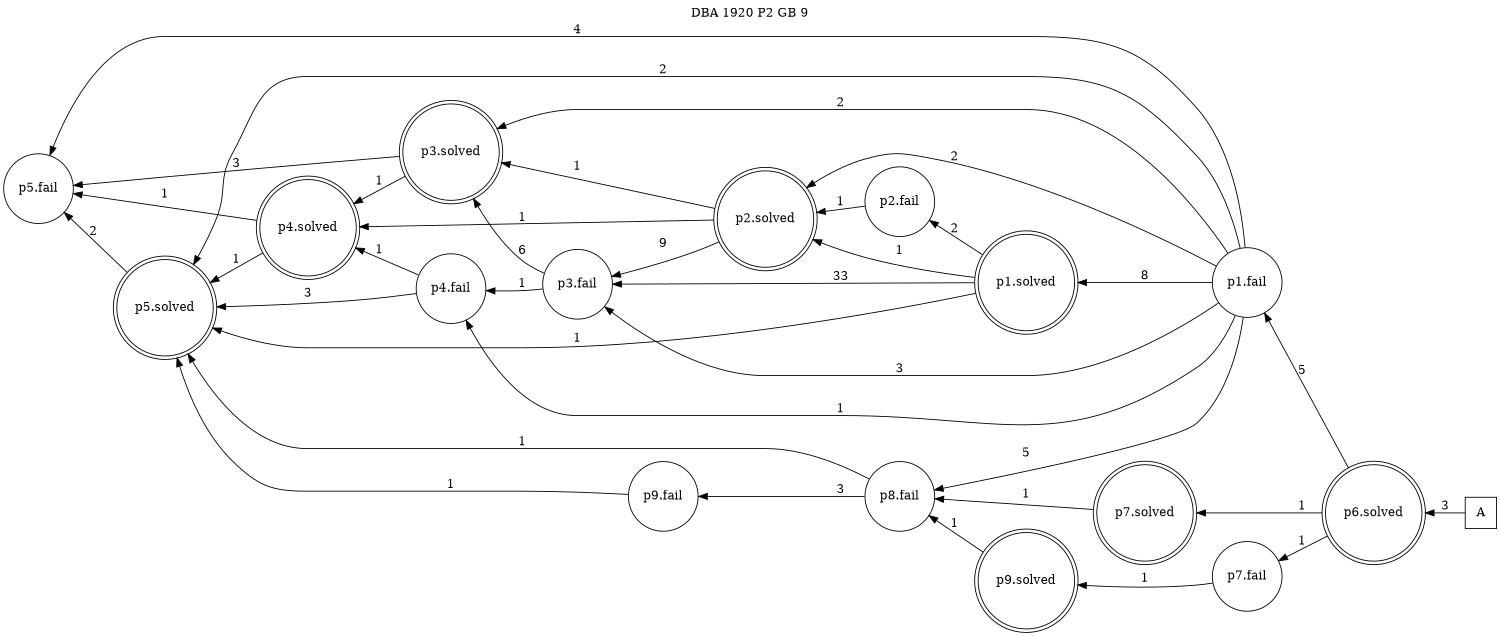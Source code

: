 digraph DBA_1920_P2_GB_9_GOOD {
labelloc="tl"
label= " DBA 1920 P2 GB 9 "
rankdir="RL";
graph [ size=" 10 , 10 !"]

"A" [shape="square" label="A"]
"p6.solved" [shape="doublecircle" label="p6.solved"]
"p1.fail" [shape="circle" label="p1.fail"]
"p1.solved" [shape="doublecircle" label="p1.solved"]
"p2.fail" [shape="circle" label="p2.fail"]
"p2.solved" [shape="doublecircle" label="p2.solved"]
"p3.fail" [shape="circle" label="p3.fail"]
"p3.solved" [shape="doublecircle" label="p3.solved"]
"p4.fail" [shape="circle" label="p4.fail"]
"p4.solved" [shape="doublecircle" label="p4.solved"]
"p5.fail" [shape="circle" label="p5.fail"]
"p5.solved" [shape="doublecircle" label="p5.solved"]
"p7.solved" [shape="doublecircle" label="p7.solved"]
"p8.fail" [shape="circle" label="p8.fail"]
"p7.fail" [shape="circle" label="p7.fail"]
"p9.solved" [shape="doublecircle" label="p9.solved"]
"p9.fail" [shape="circle" label="p9.fail"]
"A" -> "p6.solved" [ label=3]
"p6.solved" -> "p1.fail" [ label=5]
"p6.solved" -> "p7.solved" [ label=1]
"p6.solved" -> "p7.fail" [ label=1]
"p1.fail" -> "p1.solved" [ label=8]
"p1.fail" -> "p2.solved" [ label=2]
"p1.fail" -> "p3.fail" [ label=3]
"p1.fail" -> "p3.solved" [ label=2]
"p1.fail" -> "p4.fail" [ label=1]
"p1.fail" -> "p5.fail" [ label=4]
"p1.fail" -> "p5.solved" [ label=2]
"p1.fail" -> "p8.fail" [ label=5]
"p1.solved" -> "p2.fail" [ label=2]
"p1.solved" -> "p2.solved" [ label=1]
"p1.solved" -> "p3.fail" [ label=33]
"p1.solved" -> "p5.solved" [ label=1]
"p2.fail" -> "p2.solved" [ label=1]
"p2.solved" -> "p3.fail" [ label=9]
"p2.solved" -> "p3.solved" [ label=1]
"p2.solved" -> "p4.solved" [ label=1]
"p3.fail" -> "p3.solved" [ label=6]
"p3.fail" -> "p4.fail" [ label=1]
"p3.solved" -> "p4.solved" [ label=1]
"p3.solved" -> "p5.fail" [ label=3]
"p4.fail" -> "p4.solved" [ label=1]
"p4.fail" -> "p5.solved" [ label=3]
"p4.solved" -> "p5.fail" [ label=1]
"p4.solved" -> "p5.solved" [ label=1]
"p5.solved" -> "p5.fail" [ label=2]
"p7.solved" -> "p8.fail" [ label=1]
"p8.fail" -> "p5.solved" [ label=1]
"p8.fail" -> "p9.fail" [ label=3]
"p7.fail" -> "p9.solved" [ label=1]
"p9.solved" -> "p8.fail" [ label=1]
"p9.fail" -> "p5.solved" [ label=1]
}

